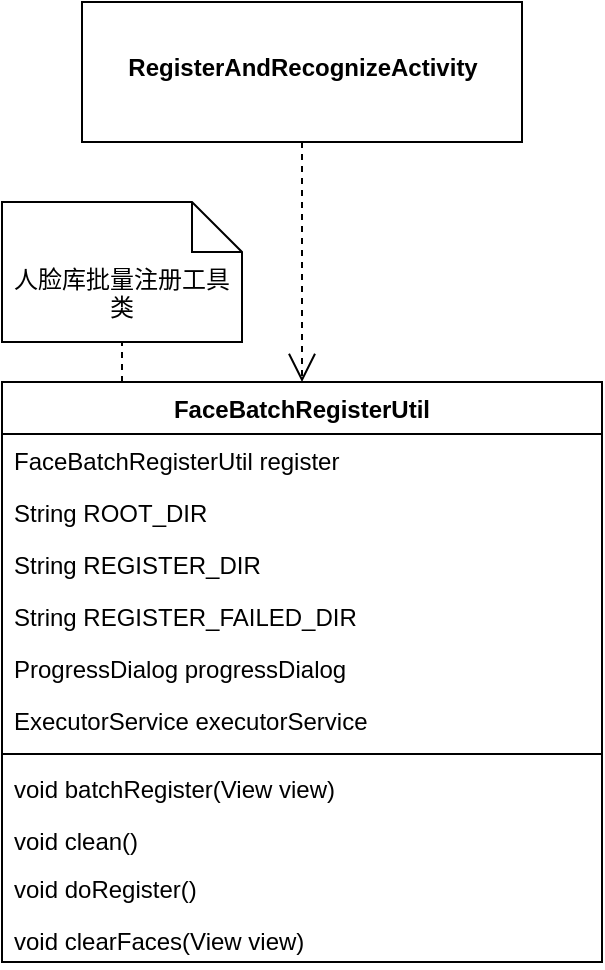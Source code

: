 <mxfile version="13.10.6" type="github">
  <diagram id="C5RBs43oDa-KdzZeNtuy" name="Page-1">
    <mxGraphModel dx="1422" dy="762" grid="1" gridSize="10" guides="1" tooltips="1" connect="1" arrows="1" fold="1" page="1" pageScale="1" pageWidth="827" pageHeight="1169" math="0" shadow="0">
      <root>
        <mxCell id="WIyWlLk6GJQsqaUBKTNV-0" />
        <mxCell id="WIyWlLk6GJQsqaUBKTNV-1" parent="WIyWlLk6GJQsqaUBKTNV-0" />
        <mxCell id="MS2RjOeA3fA9BIDYvWv--0" value="FaceBatchRegisterUtil" style="swimlane;fontStyle=1;align=center;verticalAlign=top;childLayout=stackLayout;horizontal=1;startSize=26;horizontalStack=0;resizeParent=1;resizeParentMax=0;resizeLast=0;collapsible=1;marginBottom=0;" vertex="1" parent="WIyWlLk6GJQsqaUBKTNV-1">
          <mxGeometry x="170" y="200" width="300" height="290" as="geometry" />
        </mxCell>
        <mxCell id="MS2RjOeA3fA9BIDYvWv--1" value="FaceBatchRegisterUtil register" style="text;strokeColor=none;fillColor=none;align=left;verticalAlign=top;spacingLeft=4;spacingRight=4;overflow=hidden;rotatable=0;points=[[0,0.5],[1,0.5]];portConstraint=eastwest;" vertex="1" parent="MS2RjOeA3fA9BIDYvWv--0">
          <mxGeometry y="26" width="300" height="26" as="geometry" />
        </mxCell>
        <mxCell id="MS2RjOeA3fA9BIDYvWv--5" value="String ROOT_DIR" style="text;strokeColor=none;fillColor=none;align=left;verticalAlign=top;spacingLeft=4;spacingRight=4;overflow=hidden;rotatable=0;points=[[0,0.5],[1,0.5]];portConstraint=eastwest;" vertex="1" parent="MS2RjOeA3fA9BIDYvWv--0">
          <mxGeometry y="52" width="300" height="26" as="geometry" />
        </mxCell>
        <mxCell id="MS2RjOeA3fA9BIDYvWv--6" value="String REGISTER_DIR" style="text;strokeColor=none;fillColor=none;align=left;verticalAlign=top;spacingLeft=4;spacingRight=4;overflow=hidden;rotatable=0;points=[[0,0.5],[1,0.5]];portConstraint=eastwest;" vertex="1" parent="MS2RjOeA3fA9BIDYvWv--0">
          <mxGeometry y="78" width="300" height="26" as="geometry" />
        </mxCell>
        <mxCell id="MS2RjOeA3fA9BIDYvWv--7" value="String REGISTER_FAILED_DIR" style="text;strokeColor=none;fillColor=none;align=left;verticalAlign=top;spacingLeft=4;spacingRight=4;overflow=hidden;rotatable=0;points=[[0,0.5],[1,0.5]];portConstraint=eastwest;" vertex="1" parent="MS2RjOeA3fA9BIDYvWv--0">
          <mxGeometry y="104" width="300" height="26" as="geometry" />
        </mxCell>
        <mxCell id="MS2RjOeA3fA9BIDYvWv--8" value="ProgressDialog progressDialog" style="text;strokeColor=none;fillColor=none;align=left;verticalAlign=top;spacingLeft=4;spacingRight=4;overflow=hidden;rotatable=0;points=[[0,0.5],[1,0.5]];portConstraint=eastwest;" vertex="1" parent="MS2RjOeA3fA9BIDYvWv--0">
          <mxGeometry y="130" width="300" height="26" as="geometry" />
        </mxCell>
        <mxCell id="MS2RjOeA3fA9BIDYvWv--9" value="ExecutorService executorService" style="text;strokeColor=none;fillColor=none;align=left;verticalAlign=top;spacingLeft=4;spacingRight=4;overflow=hidden;rotatable=0;points=[[0,0.5],[1,0.5]];portConstraint=eastwest;" vertex="1" parent="MS2RjOeA3fA9BIDYvWv--0">
          <mxGeometry y="156" width="300" height="26" as="geometry" />
        </mxCell>
        <mxCell id="MS2RjOeA3fA9BIDYvWv--2" value="" style="line;strokeWidth=1;fillColor=none;align=left;verticalAlign=middle;spacingTop=-1;spacingLeft=3;spacingRight=3;rotatable=0;labelPosition=right;points=[];portConstraint=eastwest;" vertex="1" parent="MS2RjOeA3fA9BIDYvWv--0">
          <mxGeometry y="182" width="300" height="8" as="geometry" />
        </mxCell>
        <mxCell id="MS2RjOeA3fA9BIDYvWv--3" value="void batchRegister(View view)" style="text;strokeColor=none;fillColor=none;align=left;verticalAlign=top;spacingLeft=4;spacingRight=4;overflow=hidden;rotatable=0;points=[[0,0.5],[1,0.5]];portConstraint=eastwest;" vertex="1" parent="MS2RjOeA3fA9BIDYvWv--0">
          <mxGeometry y="190" width="300" height="26" as="geometry" />
        </mxCell>
        <mxCell id="MS2RjOeA3fA9BIDYvWv--4" value="void clean()" style="text;strokeColor=none;fillColor=none;align=left;verticalAlign=top;spacingLeft=4;spacingRight=4;overflow=hidden;rotatable=0;points=[[0,0.5],[1,0.5]];portConstraint=eastwest;" vertex="1" parent="MS2RjOeA3fA9BIDYvWv--0">
          <mxGeometry y="216" width="300" height="24" as="geometry" />
        </mxCell>
        <mxCell id="MS2RjOeA3fA9BIDYvWv--11" value="void doRegister()" style="text;strokeColor=none;fillColor=none;align=left;verticalAlign=top;spacingLeft=4;spacingRight=4;overflow=hidden;rotatable=0;points=[[0,0.5],[1,0.5]];portConstraint=eastwest;" vertex="1" parent="MS2RjOeA3fA9BIDYvWv--0">
          <mxGeometry y="240" width="300" height="26" as="geometry" />
        </mxCell>
        <mxCell id="MS2RjOeA3fA9BIDYvWv--12" value="void clearFaces(View view)" style="text;strokeColor=none;fillColor=none;align=left;verticalAlign=top;spacingLeft=4;spacingRight=4;overflow=hidden;rotatable=0;points=[[0,0.5],[1,0.5]];portConstraint=eastwest;" vertex="1" parent="MS2RjOeA3fA9BIDYvWv--0">
          <mxGeometry y="266" width="300" height="24" as="geometry" />
        </mxCell>
        <mxCell id="MS2RjOeA3fA9BIDYvWv--13" value="&lt;b&gt;RegisterAndRecognizeActivity&lt;/b&gt;&lt;p style=&quot;margin: 4px 0px 0px&quot;&gt;&lt;/p&gt;" style="html=1;" vertex="1" parent="WIyWlLk6GJQsqaUBKTNV-1">
          <mxGeometry x="210" y="10" width="220" height="70" as="geometry" />
        </mxCell>
        <mxCell id="MS2RjOeA3fA9BIDYvWv--14" value="" style="endArrow=open;endSize=12;dashed=1;html=1;entryX=0.5;entryY=0;entryDx=0;entryDy=0;" edge="1" parent="WIyWlLk6GJQsqaUBKTNV-1" source="MS2RjOeA3fA9BIDYvWv--13" target="MS2RjOeA3fA9BIDYvWv--0">
          <mxGeometry width="160" relative="1" as="geometry">
            <mxPoint x="150" y="150" as="sourcePoint" />
            <mxPoint x="310" y="150" as="targetPoint" />
          </mxGeometry>
        </mxCell>
        <mxCell id="MS2RjOeA3fA9BIDYvWv--15" value="人脸库批量注册工具类" style="shape=note2;boundedLbl=1;whiteSpace=wrap;html=1;size=25;verticalAlign=top;align=center;" vertex="1" parent="WIyWlLk6GJQsqaUBKTNV-1">
          <mxGeometry x="170" y="110" width="120" height="70" as="geometry" />
        </mxCell>
        <mxCell id="MS2RjOeA3fA9BIDYvWv--16" value="" style="endArrow=none;dashed=1;html=1;entryX=0.5;entryY=1;entryDx=0;entryDy=0;entryPerimeter=0;" edge="1" parent="WIyWlLk6GJQsqaUBKTNV-1" target="MS2RjOeA3fA9BIDYvWv--15">
          <mxGeometry width="50" height="50" relative="1" as="geometry">
            <mxPoint x="230" y="200" as="sourcePoint" />
            <mxPoint x="131" y="200" as="targetPoint" />
          </mxGeometry>
        </mxCell>
      </root>
    </mxGraphModel>
  </diagram>
</mxfile>

